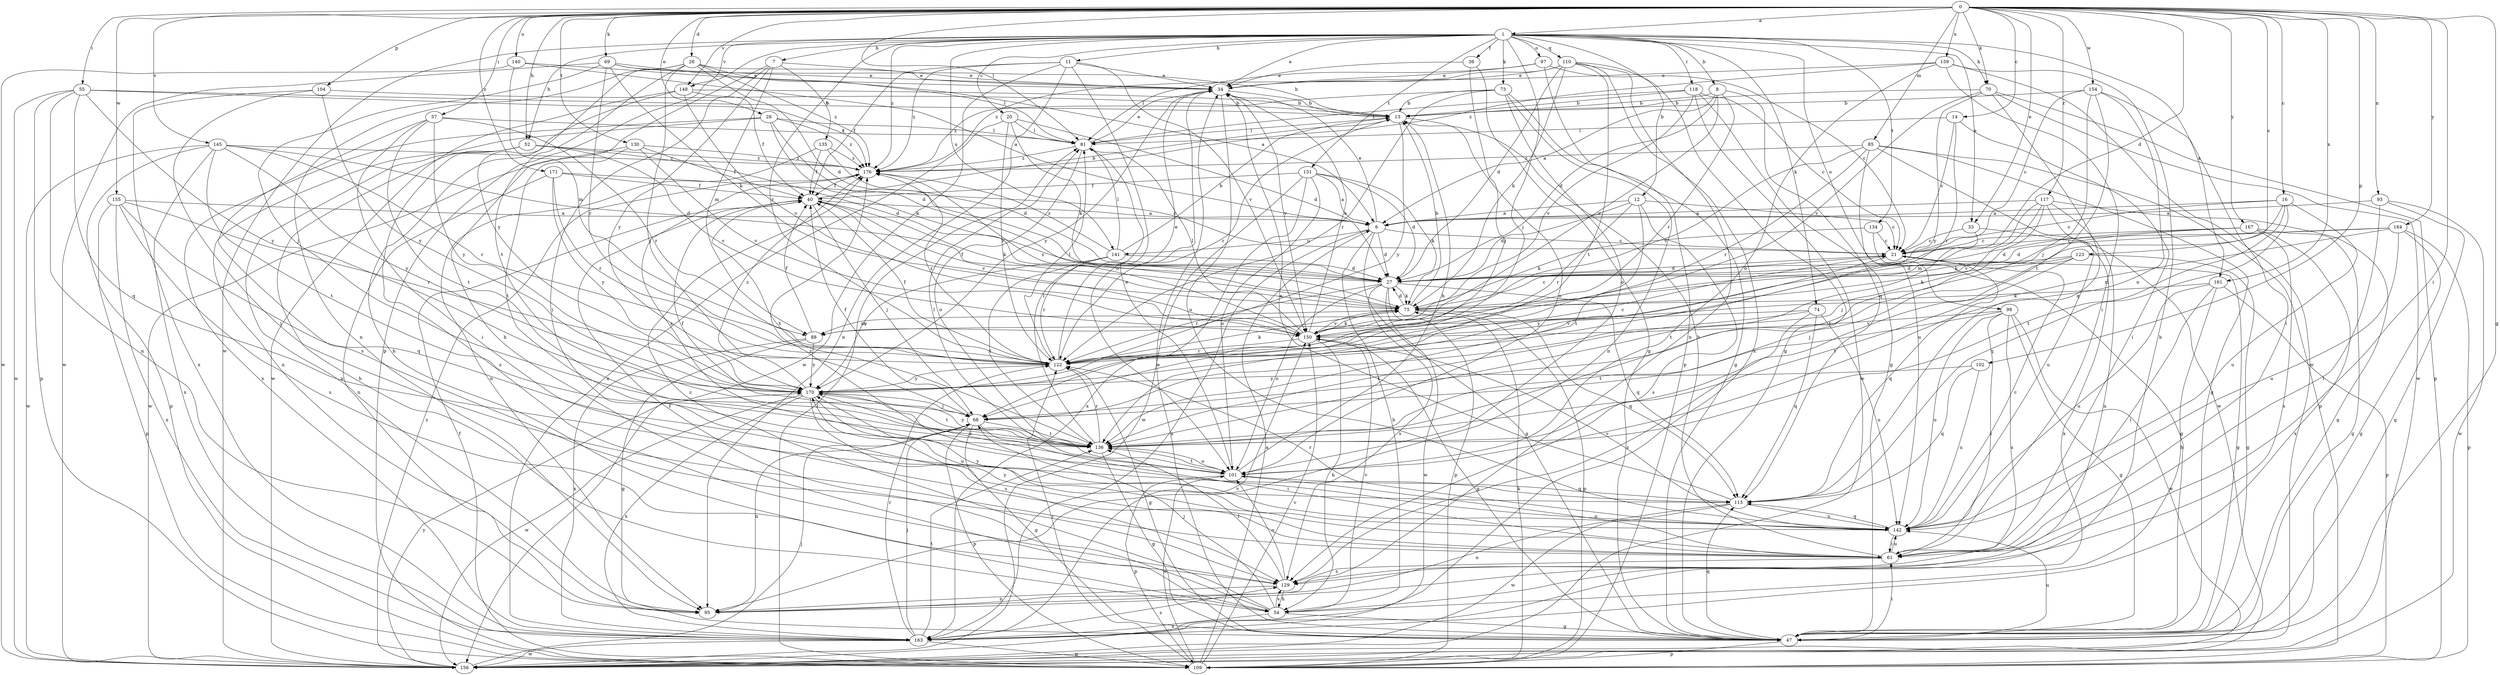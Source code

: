 strict digraph  {
0;
1;
6;
7;
8;
11;
12;
13;
14;
16;
20;
21;
26;
27;
28;
33;
34;
36;
40;
47;
52;
54;
55;
57;
61;
68;
69;
70;
73;
74;
75;
81;
85;
88;
93;
95;
97;
98;
101;
102;
104;
109;
110;
115;
117;
118;
122;
123;
129;
130;
131;
134;
135;
136;
140;
141;
142;
145;
148;
150;
154;
155;
156;
159;
161;
163;
164;
167;
170;
171;
176;
0 -> 1  [label=a];
0 -> 14  [label=c];
0 -> 16  [label=c];
0 -> 26  [label=d];
0 -> 27  [label=d];
0 -> 28  [label=e];
0 -> 33  [label=e];
0 -> 47  [label=g];
0 -> 52  [label=h];
0 -> 55  [label=i];
0 -> 57  [label=i];
0 -> 61  [label=i];
0 -> 69  [label=k];
0 -> 70  [label=k];
0 -> 81  [label=l];
0 -> 85  [label=m];
0 -> 93  [label=n];
0 -> 102  [label=p];
0 -> 104  [label=p];
0 -> 117  [label=r];
0 -> 123  [label=s];
0 -> 130  [label=t];
0 -> 140  [label=u];
0 -> 145  [label=v];
0 -> 148  [label=v];
0 -> 154  [label=w];
0 -> 155  [label=w];
0 -> 159  [label=x];
0 -> 161  [label=x];
0 -> 164  [label=y];
0 -> 167  [label=y];
0 -> 171  [label=z];
1 -> 7  [label=b];
1 -> 8  [label=b];
1 -> 11  [label=b];
1 -> 12  [label=b];
1 -> 20  [label=c];
1 -> 33  [label=e];
1 -> 34  [label=e];
1 -> 36  [label=f];
1 -> 52  [label=h];
1 -> 68  [label=j];
1 -> 70  [label=k];
1 -> 73  [label=k];
1 -> 74  [label=k];
1 -> 97  [label=o];
1 -> 98  [label=o];
1 -> 109  [label=p];
1 -> 110  [label=q];
1 -> 118  [label=r];
1 -> 122  [label=r];
1 -> 131  [label=t];
1 -> 134  [label=t];
1 -> 141  [label=u];
1 -> 148  [label=v];
1 -> 156  [label=w];
1 -> 161  [label=x];
1 -> 176  [label=z];
6 -> 21  [label=c];
6 -> 27  [label=d];
6 -> 34  [label=e];
6 -> 47  [label=g];
6 -> 54  [label=h];
6 -> 141  [label=u];
6 -> 163  [label=x];
7 -> 34  [label=e];
7 -> 54  [label=h];
7 -> 61  [label=i];
7 -> 88  [label=m];
7 -> 135  [label=t];
7 -> 170  [label=y];
8 -> 6  [label=a];
8 -> 13  [label=b];
8 -> 27  [label=d];
8 -> 115  [label=q];
8 -> 122  [label=r];
8 -> 150  [label=v];
11 -> 34  [label=e];
11 -> 40  [label=f];
11 -> 95  [label=n];
11 -> 101  [label=o];
11 -> 150  [label=v];
11 -> 156  [label=w];
11 -> 176  [label=z];
12 -> 6  [label=a];
12 -> 21  [label=c];
12 -> 27  [label=d];
12 -> 122  [label=r];
12 -> 129  [label=s];
12 -> 136  [label=t];
13 -> 81  [label=l];
13 -> 101  [label=o];
13 -> 122  [label=r];
13 -> 170  [label=y];
14 -> 21  [label=c];
14 -> 61  [label=i];
14 -> 81  [label=l];
14 -> 122  [label=r];
16 -> 6  [label=a];
16 -> 21  [label=c];
16 -> 115  [label=q];
16 -> 136  [label=t];
16 -> 142  [label=u];
16 -> 150  [label=v];
20 -> 27  [label=d];
20 -> 75  [label=k];
20 -> 81  [label=l];
20 -> 122  [label=r];
20 -> 163  [label=x];
21 -> 27  [label=d];
21 -> 47  [label=g];
21 -> 115  [label=q];
21 -> 170  [label=y];
26 -> 27  [label=d];
26 -> 34  [label=e];
26 -> 68  [label=j];
26 -> 81  [label=l];
26 -> 95  [label=n];
26 -> 136  [label=t];
26 -> 170  [label=y];
26 -> 176  [label=z];
27 -> 75  [label=k];
27 -> 101  [label=o];
27 -> 109  [label=p];
27 -> 115  [label=q];
27 -> 122  [label=r];
27 -> 129  [label=s];
27 -> 156  [label=w];
28 -> 27  [label=d];
28 -> 75  [label=k];
28 -> 81  [label=l];
28 -> 95  [label=n];
28 -> 163  [label=x];
28 -> 176  [label=z];
33 -> 21  [label=c];
33 -> 136  [label=t];
33 -> 163  [label=x];
34 -> 13  [label=b];
34 -> 142  [label=u];
34 -> 150  [label=v];
34 -> 170  [label=y];
36 -> 34  [label=e];
36 -> 47  [label=g];
36 -> 68  [label=j];
40 -> 6  [label=a];
40 -> 13  [label=b];
40 -> 68  [label=j];
40 -> 75  [label=k];
40 -> 136  [label=t];
40 -> 150  [label=v];
47 -> 34  [label=e];
47 -> 61  [label=i];
47 -> 109  [label=p];
47 -> 115  [label=q];
47 -> 142  [label=u];
52 -> 27  [label=d];
52 -> 54  [label=h];
52 -> 95  [label=n];
52 -> 129  [label=s];
52 -> 150  [label=v];
52 -> 176  [label=z];
54 -> 40  [label=f];
54 -> 47  [label=g];
54 -> 68  [label=j];
54 -> 129  [label=s];
54 -> 150  [label=v];
54 -> 163  [label=x];
54 -> 176  [label=z];
55 -> 13  [label=b];
55 -> 95  [label=n];
55 -> 109  [label=p];
55 -> 115  [label=q];
55 -> 156  [label=w];
55 -> 170  [label=y];
55 -> 176  [label=z];
57 -> 61  [label=i];
57 -> 81  [label=l];
57 -> 122  [label=r];
57 -> 129  [label=s];
57 -> 136  [label=t];
57 -> 170  [label=y];
61 -> 13  [label=b];
61 -> 101  [label=o];
61 -> 129  [label=s];
61 -> 142  [label=u];
61 -> 170  [label=y];
68 -> 40  [label=f];
68 -> 47  [label=g];
68 -> 61  [label=i];
68 -> 95  [label=n];
68 -> 109  [label=p];
68 -> 136  [label=t];
69 -> 6  [label=a];
69 -> 13  [label=b];
69 -> 34  [label=e];
69 -> 68  [label=j];
69 -> 75  [label=k];
69 -> 122  [label=r];
69 -> 156  [label=w];
70 -> 13  [label=b];
70 -> 109  [label=p];
70 -> 115  [label=q];
70 -> 150  [label=v];
70 -> 156  [label=w];
70 -> 170  [label=y];
73 -> 13  [label=b];
73 -> 47  [label=g];
73 -> 95  [label=n];
73 -> 101  [label=o];
73 -> 122  [label=r];
73 -> 176  [label=z];
74 -> 115  [label=q];
74 -> 129  [label=s];
74 -> 136  [label=t];
74 -> 142  [label=u];
74 -> 150  [label=v];
75 -> 13  [label=b];
75 -> 21  [label=c];
75 -> 27  [label=d];
75 -> 40  [label=f];
75 -> 88  [label=m];
75 -> 109  [label=p];
75 -> 115  [label=q];
75 -> 150  [label=v];
81 -> 34  [label=e];
81 -> 101  [label=o];
81 -> 176  [label=z];
85 -> 47  [label=g];
85 -> 109  [label=p];
85 -> 122  [label=r];
85 -> 142  [label=u];
85 -> 150  [label=v];
85 -> 156  [label=w];
85 -> 176  [label=z];
88 -> 40  [label=f];
88 -> 47  [label=g];
88 -> 163  [label=x];
88 -> 170  [label=y];
93 -> 6  [label=a];
93 -> 47  [label=g];
93 -> 61  [label=i];
93 -> 156  [label=w];
97 -> 21  [label=c];
97 -> 34  [label=e];
97 -> 81  [label=l];
97 -> 109  [label=p];
98 -> 47  [label=g];
98 -> 61  [label=i];
98 -> 129  [label=s];
98 -> 136  [label=t];
98 -> 142  [label=u];
98 -> 150  [label=v];
98 -> 156  [label=w];
101 -> 13  [label=b];
101 -> 34  [label=e];
101 -> 81  [label=l];
101 -> 109  [label=p];
101 -> 115  [label=q];
101 -> 136  [label=t];
101 -> 176  [label=z];
102 -> 115  [label=q];
102 -> 142  [label=u];
102 -> 170  [label=y];
104 -> 13  [label=b];
104 -> 61  [label=i];
104 -> 163  [label=x];
104 -> 170  [label=y];
109 -> 6  [label=a];
109 -> 40  [label=f];
109 -> 75  [label=k];
109 -> 81  [label=l];
109 -> 101  [label=o];
109 -> 122  [label=r];
109 -> 150  [label=v];
110 -> 27  [label=d];
110 -> 34  [label=e];
110 -> 47  [label=g];
110 -> 75  [label=k];
110 -> 95  [label=n];
110 -> 136  [label=t];
110 -> 163  [label=x];
110 -> 176  [label=z];
115 -> 34  [label=e];
115 -> 95  [label=n];
115 -> 142  [label=u];
115 -> 156  [label=w];
117 -> 6  [label=a];
117 -> 47  [label=g];
117 -> 68  [label=j];
117 -> 88  [label=m];
117 -> 95  [label=n];
117 -> 136  [label=t];
117 -> 142  [label=u];
118 -> 13  [label=b];
118 -> 21  [label=c];
118 -> 47  [label=g];
118 -> 81  [label=l];
118 -> 150  [label=v];
118 -> 156  [label=w];
122 -> 21  [label=c];
122 -> 34  [label=e];
122 -> 40  [label=f];
122 -> 47  [label=g];
122 -> 75  [label=k];
122 -> 81  [label=l];
122 -> 170  [label=y];
122 -> 176  [label=z];
123 -> 27  [label=d];
123 -> 47  [label=g];
123 -> 68  [label=j];
123 -> 75  [label=k];
123 -> 136  [label=t];
129 -> 54  [label=h];
129 -> 95  [label=n];
129 -> 101  [label=o];
129 -> 136  [label=t];
130 -> 40  [label=f];
130 -> 136  [label=t];
130 -> 150  [label=v];
130 -> 156  [label=w];
130 -> 176  [label=z];
131 -> 6  [label=a];
131 -> 27  [label=d];
131 -> 40  [label=f];
131 -> 75  [label=k];
131 -> 101  [label=o];
131 -> 156  [label=w];
131 -> 163  [label=x];
134 -> 21  [label=c];
134 -> 47  [label=g];
134 -> 75  [label=k];
135 -> 27  [label=d];
135 -> 40  [label=f];
135 -> 95  [label=n];
135 -> 176  [label=z];
136 -> 40  [label=f];
136 -> 47  [label=g];
136 -> 81  [label=l];
136 -> 101  [label=o];
136 -> 122  [label=r];
136 -> 170  [label=y];
140 -> 6  [label=a];
140 -> 34  [label=e];
140 -> 88  [label=m];
140 -> 156  [label=w];
141 -> 13  [label=b];
141 -> 27  [label=d];
141 -> 81  [label=l];
141 -> 122  [label=r];
141 -> 136  [label=t];
141 -> 170  [label=y];
141 -> 176  [label=z];
142 -> 21  [label=c];
142 -> 61  [label=i];
142 -> 115  [label=q];
142 -> 122  [label=r];
142 -> 150  [label=v];
142 -> 170  [label=y];
142 -> 176  [label=z];
145 -> 27  [label=d];
145 -> 109  [label=p];
145 -> 122  [label=r];
145 -> 136  [label=t];
145 -> 156  [label=w];
145 -> 163  [label=x];
145 -> 170  [label=y];
145 -> 176  [label=z];
148 -> 13  [label=b];
148 -> 40  [label=f];
148 -> 54  [label=h];
148 -> 150  [label=v];
148 -> 156  [label=w];
150 -> 34  [label=e];
150 -> 47  [label=g];
150 -> 54  [label=h];
150 -> 75  [label=k];
150 -> 81  [label=l];
150 -> 122  [label=r];
150 -> 176  [label=z];
154 -> 13  [label=b];
154 -> 21  [label=c];
154 -> 61  [label=i];
154 -> 68  [label=j];
154 -> 101  [label=o];
154 -> 136  [label=t];
155 -> 6  [label=a];
155 -> 109  [label=p];
155 -> 115  [label=q];
155 -> 122  [label=r];
155 -> 129  [label=s];
155 -> 163  [label=x];
156 -> 68  [label=j];
156 -> 170  [label=y];
156 -> 176  [label=z];
159 -> 34  [label=e];
159 -> 54  [label=h];
159 -> 61  [label=i];
159 -> 101  [label=o];
159 -> 156  [label=w];
159 -> 176  [label=z];
161 -> 54  [label=h];
161 -> 61  [label=i];
161 -> 75  [label=k];
161 -> 109  [label=p];
161 -> 142  [label=u];
163 -> 68  [label=j];
163 -> 109  [label=p];
163 -> 122  [label=r];
163 -> 129  [label=s];
163 -> 136  [label=t];
163 -> 150  [label=v];
163 -> 156  [label=w];
164 -> 21  [label=c];
164 -> 27  [label=d];
164 -> 47  [label=g];
164 -> 88  [label=m];
164 -> 109  [label=p];
164 -> 142  [label=u];
167 -> 21  [label=c];
167 -> 27  [label=d];
167 -> 47  [label=g];
167 -> 75  [label=k];
167 -> 129  [label=s];
167 -> 163  [label=x];
170 -> 68  [label=j];
170 -> 101  [label=o];
170 -> 129  [label=s];
170 -> 136  [label=t];
170 -> 142  [label=u];
170 -> 156  [label=w];
170 -> 163  [label=x];
170 -> 176  [label=z];
171 -> 21  [label=c];
171 -> 40  [label=f];
171 -> 95  [label=n];
171 -> 122  [label=r];
171 -> 170  [label=y];
176 -> 40  [label=f];
}
